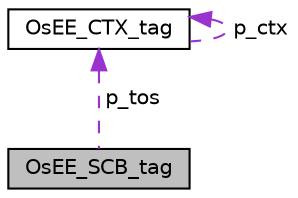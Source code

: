 digraph "OsEE_SCB_tag"
{
 // LATEX_PDF_SIZE
  edge [fontname="Helvetica",fontsize="10",labelfontname="Helvetica",labelfontsize="10"];
  node [fontname="Helvetica",fontsize="10",shape=record];
  Node1 [label="OsEE_SCB_tag",height=0.2,width=0.4,color="black", fillcolor="grey75", style="filled", fontcolor="black",tooltip=" "];
  Node2 -> Node1 [dir="back",color="darkorchid3",fontsize="10",style="dashed",label=" p_tos" ];
  Node2 [label="OsEE_CTX_tag",height=0.2,width=0.4,color="black", fillcolor="white", style="filled",URL="$structOsEE__CTX__tag.html",tooltip=" "];
  Node2 -> Node2 [dir="back",color="darkorchid3",fontsize="10",style="dashed",label=" p_ctx" ];
}
